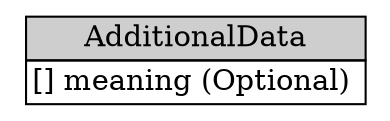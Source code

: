 digraph AdditionalData {
	graph [rankdir=LR];
	node [label="\N"];
	graph [bb="0,0,176,48"];
	AdditionalData [label=<<table BORDER="0" CELLBORDER="1" CELLSPACING="0"> <tr > <td BGCOLOR="#CECECE" HREF="#" TITLE="The AdditionalData class is used to provide information that cannot be represented by the data model. AdditionalData can be used to provide atomic data (integers, strings, etc.) in cases where only small amounts of additional information need to be sent; it can also be used to extend the data model and the DTD to support the transmission of complex data (such as packet headers). Detailed instructions for extending the data model and the DTD are provided in Section 5. ">AdditionalData</td> </tr>" %<tr><td HREF="#" TITLE="A string describing the meaning of the element content. These values will be vendor/implementation dependent; the method for ensuring that managers understand the strings sent by analyzers is outside the scope of this specification.  A list of acceptable meaning keywords is not within the scope of the document, although later versions may undertake to establish such a list.">[] meaning (Optional) </td></tr>%</table>>, shape=plaintext, pos="88,24", width="2.4444", height="0.68056"];
}
